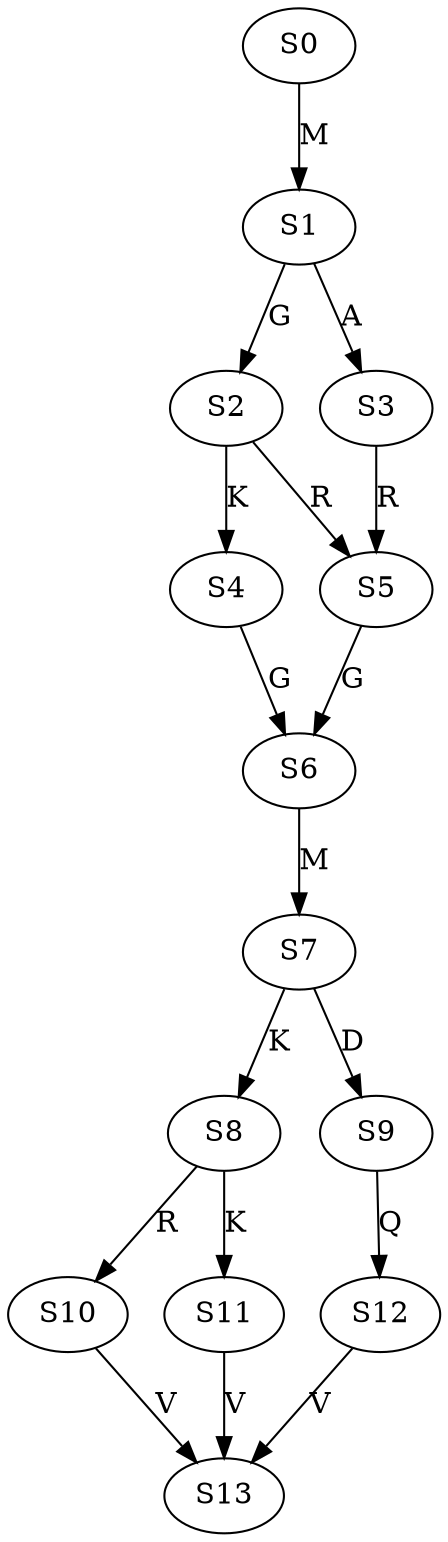 strict digraph  {
	S0 -> S1 [ label = M ];
	S1 -> S2 [ label = G ];
	S1 -> S3 [ label = A ];
	S2 -> S4 [ label = K ];
	S2 -> S5 [ label = R ];
	S3 -> S5 [ label = R ];
	S4 -> S6 [ label = G ];
	S5 -> S6 [ label = G ];
	S6 -> S7 [ label = M ];
	S7 -> S8 [ label = K ];
	S7 -> S9 [ label = D ];
	S8 -> S10 [ label = R ];
	S8 -> S11 [ label = K ];
	S9 -> S12 [ label = Q ];
	S10 -> S13 [ label = V ];
	S11 -> S13 [ label = V ];
	S12 -> S13 [ label = V ];
}

